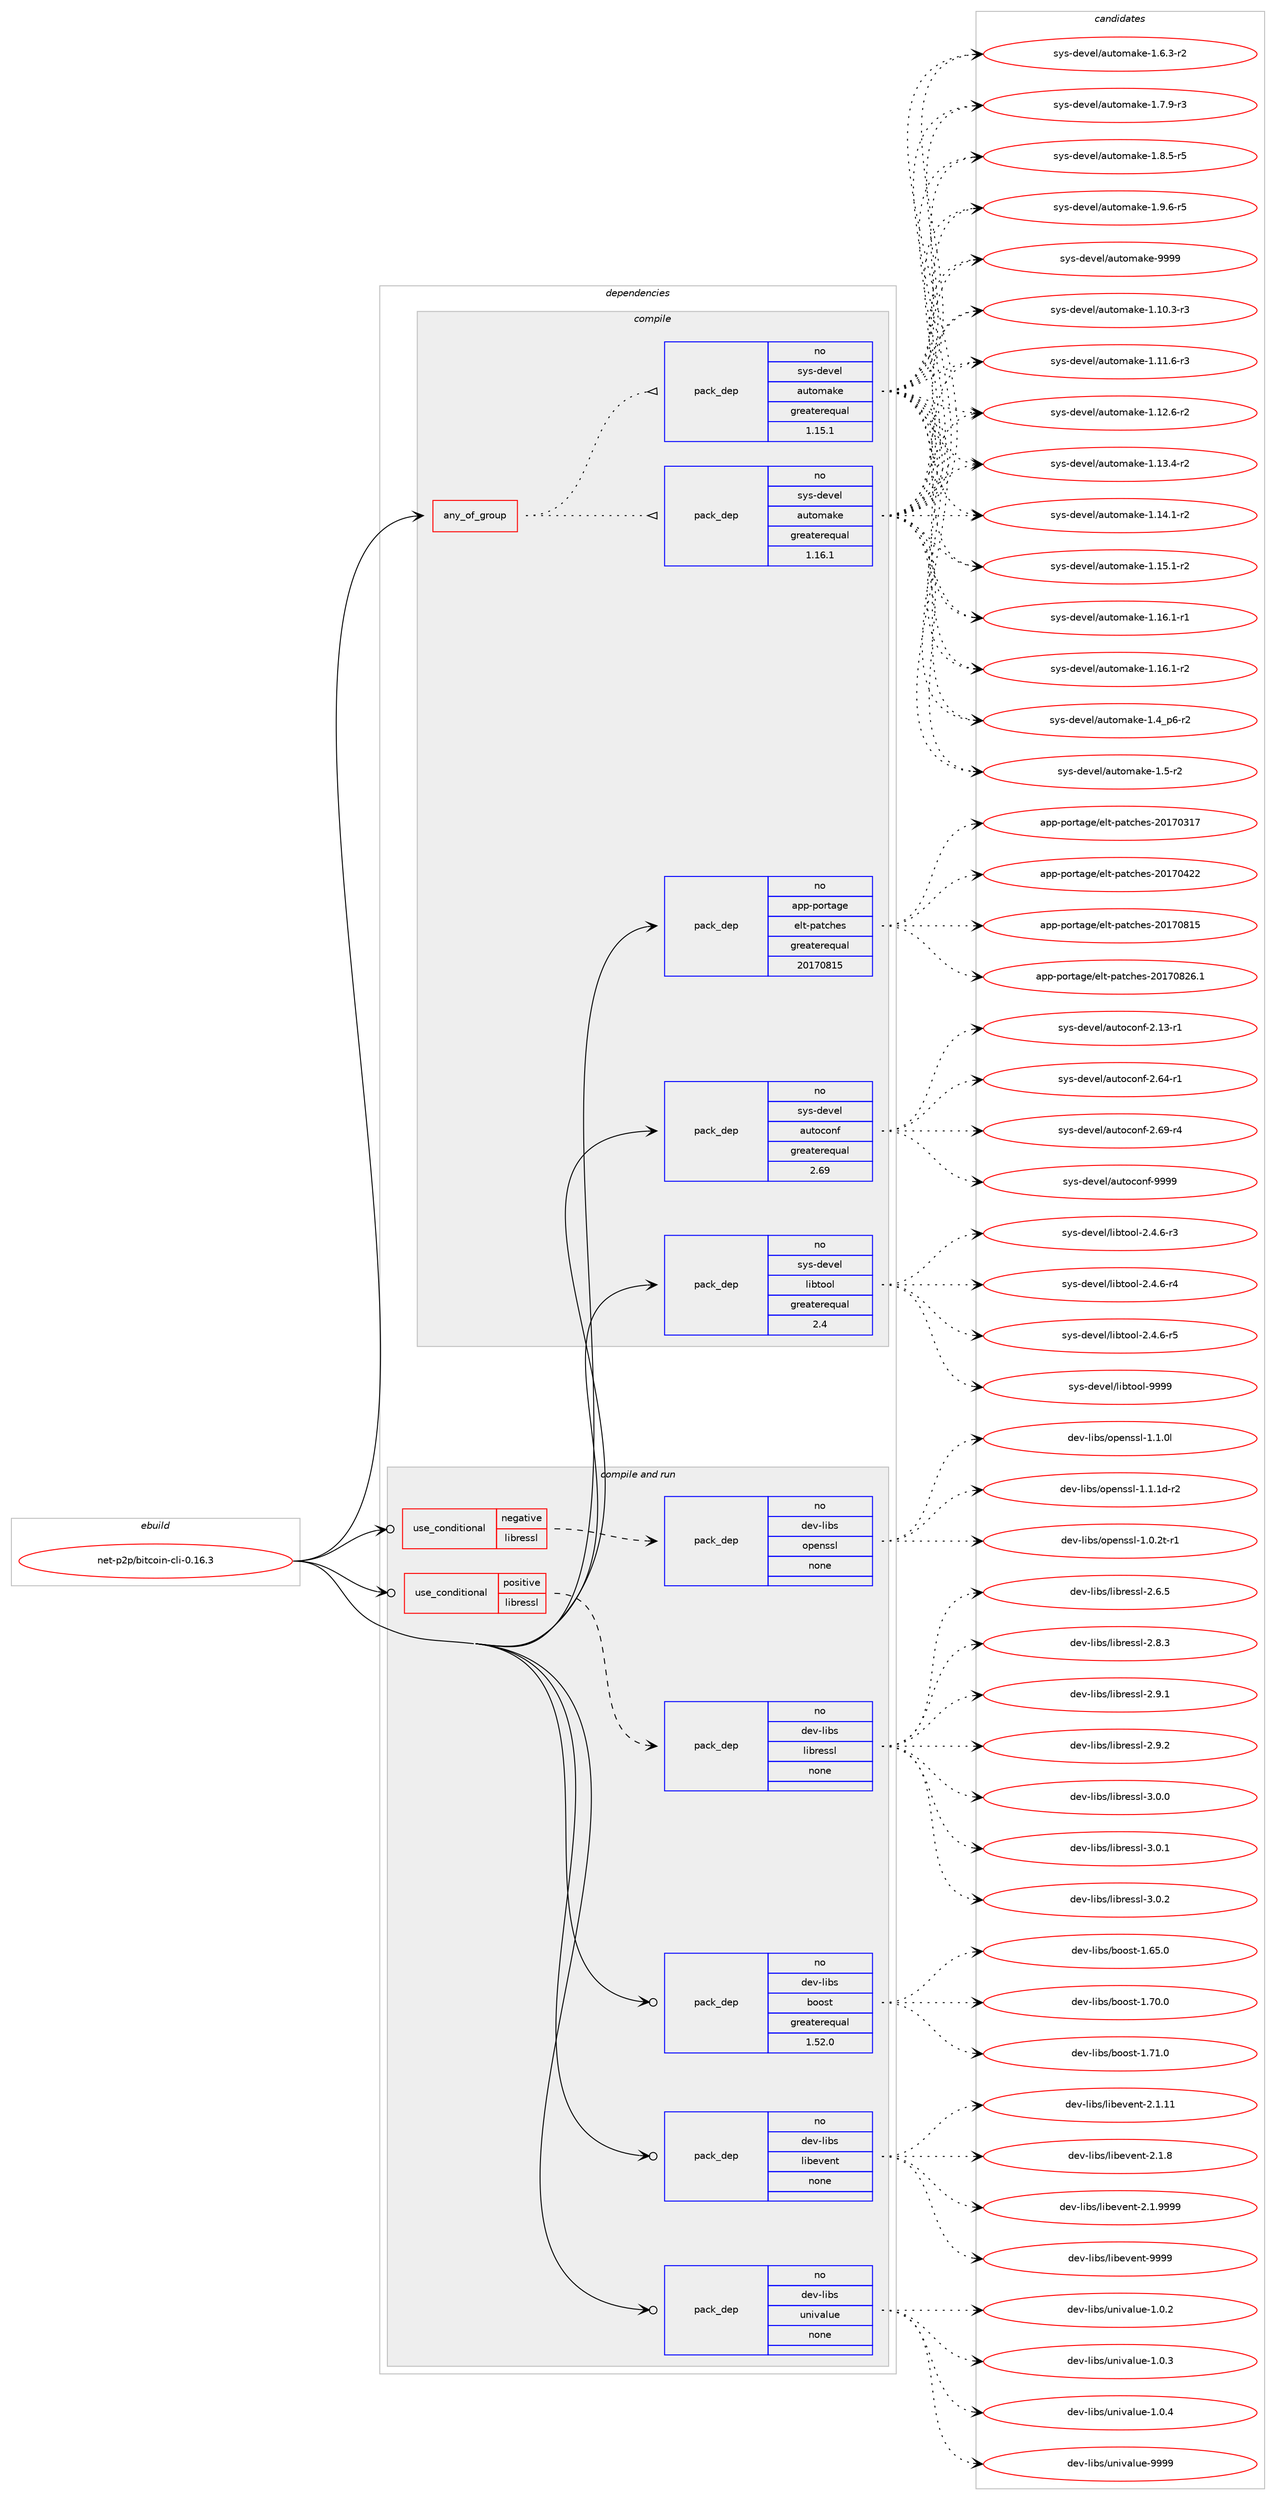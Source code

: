 digraph prolog {

# *************
# Graph options
# *************

newrank=true;
concentrate=true;
compound=true;
graph [rankdir=LR,fontname=Helvetica,fontsize=10,ranksep=1.5];#, ranksep=2.5, nodesep=0.2];
edge  [arrowhead=vee];
node  [fontname=Helvetica,fontsize=10];

# **********
# The ebuild
# **********

subgraph cluster_leftcol {
color=gray;
rank=same;
label=<<i>ebuild</i>>;
id [label="net-p2p/bitcoin-cli-0.16.3", color=red, width=4, href="../net-p2p/bitcoin-cli-0.16.3.svg"];
}

# ****************
# The dependencies
# ****************

subgraph cluster_midcol {
color=gray;
label=<<i>dependencies</i>>;
subgraph cluster_compile {
fillcolor="#eeeeee";
style=filled;
label=<<i>compile</i>>;
subgraph any14312 {
dependency839429 [label=<<TABLE BORDER="0" CELLBORDER="1" CELLSPACING="0" CELLPADDING="4"><TR><TD CELLPADDING="10">any_of_group</TD></TR></TABLE>>, shape=none, color=red];subgraph pack620011 {
dependency839430 [label=<<TABLE BORDER="0" CELLBORDER="1" CELLSPACING="0" CELLPADDING="4" WIDTH="220"><TR><TD ROWSPAN="6" CELLPADDING="30">pack_dep</TD></TR><TR><TD WIDTH="110">no</TD></TR><TR><TD>sys-devel</TD></TR><TR><TD>automake</TD></TR><TR><TD>greaterequal</TD></TR><TR><TD>1.16.1</TD></TR></TABLE>>, shape=none, color=blue];
}
dependency839429:e -> dependency839430:w [weight=20,style="dotted",arrowhead="oinv"];
subgraph pack620012 {
dependency839431 [label=<<TABLE BORDER="0" CELLBORDER="1" CELLSPACING="0" CELLPADDING="4" WIDTH="220"><TR><TD ROWSPAN="6" CELLPADDING="30">pack_dep</TD></TR><TR><TD WIDTH="110">no</TD></TR><TR><TD>sys-devel</TD></TR><TR><TD>automake</TD></TR><TR><TD>greaterequal</TD></TR><TR><TD>1.15.1</TD></TR></TABLE>>, shape=none, color=blue];
}
dependency839429:e -> dependency839431:w [weight=20,style="dotted",arrowhead="oinv"];
}
id:e -> dependency839429:w [weight=20,style="solid",arrowhead="vee"];
subgraph pack620013 {
dependency839432 [label=<<TABLE BORDER="0" CELLBORDER="1" CELLSPACING="0" CELLPADDING="4" WIDTH="220"><TR><TD ROWSPAN="6" CELLPADDING="30">pack_dep</TD></TR><TR><TD WIDTH="110">no</TD></TR><TR><TD>app-portage</TD></TR><TR><TD>elt-patches</TD></TR><TR><TD>greaterequal</TD></TR><TR><TD>20170815</TD></TR></TABLE>>, shape=none, color=blue];
}
id:e -> dependency839432:w [weight=20,style="solid",arrowhead="vee"];
subgraph pack620014 {
dependency839433 [label=<<TABLE BORDER="0" CELLBORDER="1" CELLSPACING="0" CELLPADDING="4" WIDTH="220"><TR><TD ROWSPAN="6" CELLPADDING="30">pack_dep</TD></TR><TR><TD WIDTH="110">no</TD></TR><TR><TD>sys-devel</TD></TR><TR><TD>autoconf</TD></TR><TR><TD>greaterequal</TD></TR><TR><TD>2.69</TD></TR></TABLE>>, shape=none, color=blue];
}
id:e -> dependency839433:w [weight=20,style="solid",arrowhead="vee"];
subgraph pack620015 {
dependency839434 [label=<<TABLE BORDER="0" CELLBORDER="1" CELLSPACING="0" CELLPADDING="4" WIDTH="220"><TR><TD ROWSPAN="6" CELLPADDING="30">pack_dep</TD></TR><TR><TD WIDTH="110">no</TD></TR><TR><TD>sys-devel</TD></TR><TR><TD>libtool</TD></TR><TR><TD>greaterequal</TD></TR><TR><TD>2.4</TD></TR></TABLE>>, shape=none, color=blue];
}
id:e -> dependency839434:w [weight=20,style="solid",arrowhead="vee"];
}
subgraph cluster_compileandrun {
fillcolor="#eeeeee";
style=filled;
label=<<i>compile and run</i>>;
subgraph cond204612 {
dependency839435 [label=<<TABLE BORDER="0" CELLBORDER="1" CELLSPACING="0" CELLPADDING="4"><TR><TD ROWSPAN="3" CELLPADDING="10">use_conditional</TD></TR><TR><TD>negative</TD></TR><TR><TD>libressl</TD></TR></TABLE>>, shape=none, color=red];
subgraph pack620016 {
dependency839436 [label=<<TABLE BORDER="0" CELLBORDER="1" CELLSPACING="0" CELLPADDING="4" WIDTH="220"><TR><TD ROWSPAN="6" CELLPADDING="30">pack_dep</TD></TR><TR><TD WIDTH="110">no</TD></TR><TR><TD>dev-libs</TD></TR><TR><TD>openssl</TD></TR><TR><TD>none</TD></TR><TR><TD></TD></TR></TABLE>>, shape=none, color=blue];
}
dependency839435:e -> dependency839436:w [weight=20,style="dashed",arrowhead="vee"];
}
id:e -> dependency839435:w [weight=20,style="solid",arrowhead="odotvee"];
subgraph cond204613 {
dependency839437 [label=<<TABLE BORDER="0" CELLBORDER="1" CELLSPACING="0" CELLPADDING="4"><TR><TD ROWSPAN="3" CELLPADDING="10">use_conditional</TD></TR><TR><TD>positive</TD></TR><TR><TD>libressl</TD></TR></TABLE>>, shape=none, color=red];
subgraph pack620017 {
dependency839438 [label=<<TABLE BORDER="0" CELLBORDER="1" CELLSPACING="0" CELLPADDING="4" WIDTH="220"><TR><TD ROWSPAN="6" CELLPADDING="30">pack_dep</TD></TR><TR><TD WIDTH="110">no</TD></TR><TR><TD>dev-libs</TD></TR><TR><TD>libressl</TD></TR><TR><TD>none</TD></TR><TR><TD></TD></TR></TABLE>>, shape=none, color=blue];
}
dependency839437:e -> dependency839438:w [weight=20,style="dashed",arrowhead="vee"];
}
id:e -> dependency839437:w [weight=20,style="solid",arrowhead="odotvee"];
subgraph pack620018 {
dependency839439 [label=<<TABLE BORDER="0" CELLBORDER="1" CELLSPACING="0" CELLPADDING="4" WIDTH="220"><TR><TD ROWSPAN="6" CELLPADDING="30">pack_dep</TD></TR><TR><TD WIDTH="110">no</TD></TR><TR><TD>dev-libs</TD></TR><TR><TD>boost</TD></TR><TR><TD>greaterequal</TD></TR><TR><TD>1.52.0</TD></TR></TABLE>>, shape=none, color=blue];
}
id:e -> dependency839439:w [weight=20,style="solid",arrowhead="odotvee"];
subgraph pack620019 {
dependency839440 [label=<<TABLE BORDER="0" CELLBORDER="1" CELLSPACING="0" CELLPADDING="4" WIDTH="220"><TR><TD ROWSPAN="6" CELLPADDING="30">pack_dep</TD></TR><TR><TD WIDTH="110">no</TD></TR><TR><TD>dev-libs</TD></TR><TR><TD>libevent</TD></TR><TR><TD>none</TD></TR><TR><TD></TD></TR></TABLE>>, shape=none, color=blue];
}
id:e -> dependency839440:w [weight=20,style="solid",arrowhead="odotvee"];
subgraph pack620020 {
dependency839441 [label=<<TABLE BORDER="0" CELLBORDER="1" CELLSPACING="0" CELLPADDING="4" WIDTH="220"><TR><TD ROWSPAN="6" CELLPADDING="30">pack_dep</TD></TR><TR><TD WIDTH="110">no</TD></TR><TR><TD>dev-libs</TD></TR><TR><TD>univalue</TD></TR><TR><TD>none</TD></TR><TR><TD></TD></TR></TABLE>>, shape=none, color=blue];
}
id:e -> dependency839441:w [weight=20,style="solid",arrowhead="odotvee"];
}
subgraph cluster_run {
fillcolor="#eeeeee";
style=filled;
label=<<i>run</i>>;
}
}

# **************
# The candidates
# **************

subgraph cluster_choices {
rank=same;
color=gray;
label=<<i>candidates</i>>;

subgraph choice620011 {
color=black;
nodesep=1;
choice11512111545100101118101108479711711611110997107101454946494846514511451 [label="sys-devel/automake-1.10.3-r3", color=red, width=4,href="../sys-devel/automake-1.10.3-r3.svg"];
choice11512111545100101118101108479711711611110997107101454946494946544511451 [label="sys-devel/automake-1.11.6-r3", color=red, width=4,href="../sys-devel/automake-1.11.6-r3.svg"];
choice11512111545100101118101108479711711611110997107101454946495046544511450 [label="sys-devel/automake-1.12.6-r2", color=red, width=4,href="../sys-devel/automake-1.12.6-r2.svg"];
choice11512111545100101118101108479711711611110997107101454946495146524511450 [label="sys-devel/automake-1.13.4-r2", color=red, width=4,href="../sys-devel/automake-1.13.4-r2.svg"];
choice11512111545100101118101108479711711611110997107101454946495246494511450 [label="sys-devel/automake-1.14.1-r2", color=red, width=4,href="../sys-devel/automake-1.14.1-r2.svg"];
choice11512111545100101118101108479711711611110997107101454946495346494511450 [label="sys-devel/automake-1.15.1-r2", color=red, width=4,href="../sys-devel/automake-1.15.1-r2.svg"];
choice11512111545100101118101108479711711611110997107101454946495446494511449 [label="sys-devel/automake-1.16.1-r1", color=red, width=4,href="../sys-devel/automake-1.16.1-r1.svg"];
choice11512111545100101118101108479711711611110997107101454946495446494511450 [label="sys-devel/automake-1.16.1-r2", color=red, width=4,href="../sys-devel/automake-1.16.1-r2.svg"];
choice115121115451001011181011084797117116111109971071014549465295112544511450 [label="sys-devel/automake-1.4_p6-r2", color=red, width=4,href="../sys-devel/automake-1.4_p6-r2.svg"];
choice11512111545100101118101108479711711611110997107101454946534511450 [label="sys-devel/automake-1.5-r2", color=red, width=4,href="../sys-devel/automake-1.5-r2.svg"];
choice115121115451001011181011084797117116111109971071014549465446514511450 [label="sys-devel/automake-1.6.3-r2", color=red, width=4,href="../sys-devel/automake-1.6.3-r2.svg"];
choice115121115451001011181011084797117116111109971071014549465546574511451 [label="sys-devel/automake-1.7.9-r3", color=red, width=4,href="../sys-devel/automake-1.7.9-r3.svg"];
choice115121115451001011181011084797117116111109971071014549465646534511453 [label="sys-devel/automake-1.8.5-r5", color=red, width=4,href="../sys-devel/automake-1.8.5-r5.svg"];
choice115121115451001011181011084797117116111109971071014549465746544511453 [label="sys-devel/automake-1.9.6-r5", color=red, width=4,href="../sys-devel/automake-1.9.6-r5.svg"];
choice115121115451001011181011084797117116111109971071014557575757 [label="sys-devel/automake-9999", color=red, width=4,href="../sys-devel/automake-9999.svg"];
dependency839430:e -> choice11512111545100101118101108479711711611110997107101454946494846514511451:w [style=dotted,weight="100"];
dependency839430:e -> choice11512111545100101118101108479711711611110997107101454946494946544511451:w [style=dotted,weight="100"];
dependency839430:e -> choice11512111545100101118101108479711711611110997107101454946495046544511450:w [style=dotted,weight="100"];
dependency839430:e -> choice11512111545100101118101108479711711611110997107101454946495146524511450:w [style=dotted,weight="100"];
dependency839430:e -> choice11512111545100101118101108479711711611110997107101454946495246494511450:w [style=dotted,weight="100"];
dependency839430:e -> choice11512111545100101118101108479711711611110997107101454946495346494511450:w [style=dotted,weight="100"];
dependency839430:e -> choice11512111545100101118101108479711711611110997107101454946495446494511449:w [style=dotted,weight="100"];
dependency839430:e -> choice11512111545100101118101108479711711611110997107101454946495446494511450:w [style=dotted,weight="100"];
dependency839430:e -> choice115121115451001011181011084797117116111109971071014549465295112544511450:w [style=dotted,weight="100"];
dependency839430:e -> choice11512111545100101118101108479711711611110997107101454946534511450:w [style=dotted,weight="100"];
dependency839430:e -> choice115121115451001011181011084797117116111109971071014549465446514511450:w [style=dotted,weight="100"];
dependency839430:e -> choice115121115451001011181011084797117116111109971071014549465546574511451:w [style=dotted,weight="100"];
dependency839430:e -> choice115121115451001011181011084797117116111109971071014549465646534511453:w [style=dotted,weight="100"];
dependency839430:e -> choice115121115451001011181011084797117116111109971071014549465746544511453:w [style=dotted,weight="100"];
dependency839430:e -> choice115121115451001011181011084797117116111109971071014557575757:w [style=dotted,weight="100"];
}
subgraph choice620012 {
color=black;
nodesep=1;
choice11512111545100101118101108479711711611110997107101454946494846514511451 [label="sys-devel/automake-1.10.3-r3", color=red, width=4,href="../sys-devel/automake-1.10.3-r3.svg"];
choice11512111545100101118101108479711711611110997107101454946494946544511451 [label="sys-devel/automake-1.11.6-r3", color=red, width=4,href="../sys-devel/automake-1.11.6-r3.svg"];
choice11512111545100101118101108479711711611110997107101454946495046544511450 [label="sys-devel/automake-1.12.6-r2", color=red, width=4,href="../sys-devel/automake-1.12.6-r2.svg"];
choice11512111545100101118101108479711711611110997107101454946495146524511450 [label="sys-devel/automake-1.13.4-r2", color=red, width=4,href="../sys-devel/automake-1.13.4-r2.svg"];
choice11512111545100101118101108479711711611110997107101454946495246494511450 [label="sys-devel/automake-1.14.1-r2", color=red, width=4,href="../sys-devel/automake-1.14.1-r2.svg"];
choice11512111545100101118101108479711711611110997107101454946495346494511450 [label="sys-devel/automake-1.15.1-r2", color=red, width=4,href="../sys-devel/automake-1.15.1-r2.svg"];
choice11512111545100101118101108479711711611110997107101454946495446494511449 [label="sys-devel/automake-1.16.1-r1", color=red, width=4,href="../sys-devel/automake-1.16.1-r1.svg"];
choice11512111545100101118101108479711711611110997107101454946495446494511450 [label="sys-devel/automake-1.16.1-r2", color=red, width=4,href="../sys-devel/automake-1.16.1-r2.svg"];
choice115121115451001011181011084797117116111109971071014549465295112544511450 [label="sys-devel/automake-1.4_p6-r2", color=red, width=4,href="../sys-devel/automake-1.4_p6-r2.svg"];
choice11512111545100101118101108479711711611110997107101454946534511450 [label="sys-devel/automake-1.5-r2", color=red, width=4,href="../sys-devel/automake-1.5-r2.svg"];
choice115121115451001011181011084797117116111109971071014549465446514511450 [label="sys-devel/automake-1.6.3-r2", color=red, width=4,href="../sys-devel/automake-1.6.3-r2.svg"];
choice115121115451001011181011084797117116111109971071014549465546574511451 [label="sys-devel/automake-1.7.9-r3", color=red, width=4,href="../sys-devel/automake-1.7.9-r3.svg"];
choice115121115451001011181011084797117116111109971071014549465646534511453 [label="sys-devel/automake-1.8.5-r5", color=red, width=4,href="../sys-devel/automake-1.8.5-r5.svg"];
choice115121115451001011181011084797117116111109971071014549465746544511453 [label="sys-devel/automake-1.9.6-r5", color=red, width=4,href="../sys-devel/automake-1.9.6-r5.svg"];
choice115121115451001011181011084797117116111109971071014557575757 [label="sys-devel/automake-9999", color=red, width=4,href="../sys-devel/automake-9999.svg"];
dependency839431:e -> choice11512111545100101118101108479711711611110997107101454946494846514511451:w [style=dotted,weight="100"];
dependency839431:e -> choice11512111545100101118101108479711711611110997107101454946494946544511451:w [style=dotted,weight="100"];
dependency839431:e -> choice11512111545100101118101108479711711611110997107101454946495046544511450:w [style=dotted,weight="100"];
dependency839431:e -> choice11512111545100101118101108479711711611110997107101454946495146524511450:w [style=dotted,weight="100"];
dependency839431:e -> choice11512111545100101118101108479711711611110997107101454946495246494511450:w [style=dotted,weight="100"];
dependency839431:e -> choice11512111545100101118101108479711711611110997107101454946495346494511450:w [style=dotted,weight="100"];
dependency839431:e -> choice11512111545100101118101108479711711611110997107101454946495446494511449:w [style=dotted,weight="100"];
dependency839431:e -> choice11512111545100101118101108479711711611110997107101454946495446494511450:w [style=dotted,weight="100"];
dependency839431:e -> choice115121115451001011181011084797117116111109971071014549465295112544511450:w [style=dotted,weight="100"];
dependency839431:e -> choice11512111545100101118101108479711711611110997107101454946534511450:w [style=dotted,weight="100"];
dependency839431:e -> choice115121115451001011181011084797117116111109971071014549465446514511450:w [style=dotted,weight="100"];
dependency839431:e -> choice115121115451001011181011084797117116111109971071014549465546574511451:w [style=dotted,weight="100"];
dependency839431:e -> choice115121115451001011181011084797117116111109971071014549465646534511453:w [style=dotted,weight="100"];
dependency839431:e -> choice115121115451001011181011084797117116111109971071014549465746544511453:w [style=dotted,weight="100"];
dependency839431:e -> choice115121115451001011181011084797117116111109971071014557575757:w [style=dotted,weight="100"];
}
subgraph choice620013 {
color=black;
nodesep=1;
choice97112112451121111141169710310147101108116451129711699104101115455048495548514955 [label="app-portage/elt-patches-20170317", color=red, width=4,href="../app-portage/elt-patches-20170317.svg"];
choice97112112451121111141169710310147101108116451129711699104101115455048495548525050 [label="app-portage/elt-patches-20170422", color=red, width=4,href="../app-portage/elt-patches-20170422.svg"];
choice97112112451121111141169710310147101108116451129711699104101115455048495548564953 [label="app-portage/elt-patches-20170815", color=red, width=4,href="../app-portage/elt-patches-20170815.svg"];
choice971121124511211111411697103101471011081164511297116991041011154550484955485650544649 [label="app-portage/elt-patches-20170826.1", color=red, width=4,href="../app-portage/elt-patches-20170826.1.svg"];
dependency839432:e -> choice97112112451121111141169710310147101108116451129711699104101115455048495548514955:w [style=dotted,weight="100"];
dependency839432:e -> choice97112112451121111141169710310147101108116451129711699104101115455048495548525050:w [style=dotted,weight="100"];
dependency839432:e -> choice97112112451121111141169710310147101108116451129711699104101115455048495548564953:w [style=dotted,weight="100"];
dependency839432:e -> choice971121124511211111411697103101471011081164511297116991041011154550484955485650544649:w [style=dotted,weight="100"];
}
subgraph choice620014 {
color=black;
nodesep=1;
choice1151211154510010111810110847971171161119911111010245504649514511449 [label="sys-devel/autoconf-2.13-r1", color=red, width=4,href="../sys-devel/autoconf-2.13-r1.svg"];
choice1151211154510010111810110847971171161119911111010245504654524511449 [label="sys-devel/autoconf-2.64-r1", color=red, width=4,href="../sys-devel/autoconf-2.64-r1.svg"];
choice1151211154510010111810110847971171161119911111010245504654574511452 [label="sys-devel/autoconf-2.69-r4", color=red, width=4,href="../sys-devel/autoconf-2.69-r4.svg"];
choice115121115451001011181011084797117116111991111101024557575757 [label="sys-devel/autoconf-9999", color=red, width=4,href="../sys-devel/autoconf-9999.svg"];
dependency839433:e -> choice1151211154510010111810110847971171161119911111010245504649514511449:w [style=dotted,weight="100"];
dependency839433:e -> choice1151211154510010111810110847971171161119911111010245504654524511449:w [style=dotted,weight="100"];
dependency839433:e -> choice1151211154510010111810110847971171161119911111010245504654574511452:w [style=dotted,weight="100"];
dependency839433:e -> choice115121115451001011181011084797117116111991111101024557575757:w [style=dotted,weight="100"];
}
subgraph choice620015 {
color=black;
nodesep=1;
choice1151211154510010111810110847108105981161111111084550465246544511451 [label="sys-devel/libtool-2.4.6-r3", color=red, width=4,href="../sys-devel/libtool-2.4.6-r3.svg"];
choice1151211154510010111810110847108105981161111111084550465246544511452 [label="sys-devel/libtool-2.4.6-r4", color=red, width=4,href="../sys-devel/libtool-2.4.6-r4.svg"];
choice1151211154510010111810110847108105981161111111084550465246544511453 [label="sys-devel/libtool-2.4.6-r5", color=red, width=4,href="../sys-devel/libtool-2.4.6-r5.svg"];
choice1151211154510010111810110847108105981161111111084557575757 [label="sys-devel/libtool-9999", color=red, width=4,href="../sys-devel/libtool-9999.svg"];
dependency839434:e -> choice1151211154510010111810110847108105981161111111084550465246544511451:w [style=dotted,weight="100"];
dependency839434:e -> choice1151211154510010111810110847108105981161111111084550465246544511452:w [style=dotted,weight="100"];
dependency839434:e -> choice1151211154510010111810110847108105981161111111084550465246544511453:w [style=dotted,weight="100"];
dependency839434:e -> choice1151211154510010111810110847108105981161111111084557575757:w [style=dotted,weight="100"];
}
subgraph choice620016 {
color=black;
nodesep=1;
choice1001011184510810598115471111121011101151151084549464846501164511449 [label="dev-libs/openssl-1.0.2t-r1", color=red, width=4,href="../dev-libs/openssl-1.0.2t-r1.svg"];
choice100101118451081059811547111112101110115115108454946494648108 [label="dev-libs/openssl-1.1.0l", color=red, width=4,href="../dev-libs/openssl-1.1.0l.svg"];
choice1001011184510810598115471111121011101151151084549464946491004511450 [label="dev-libs/openssl-1.1.1d-r2", color=red, width=4,href="../dev-libs/openssl-1.1.1d-r2.svg"];
dependency839436:e -> choice1001011184510810598115471111121011101151151084549464846501164511449:w [style=dotted,weight="100"];
dependency839436:e -> choice100101118451081059811547111112101110115115108454946494648108:w [style=dotted,weight="100"];
dependency839436:e -> choice1001011184510810598115471111121011101151151084549464946491004511450:w [style=dotted,weight="100"];
}
subgraph choice620017 {
color=black;
nodesep=1;
choice10010111845108105981154710810598114101115115108455046544653 [label="dev-libs/libressl-2.6.5", color=red, width=4,href="../dev-libs/libressl-2.6.5.svg"];
choice10010111845108105981154710810598114101115115108455046564651 [label="dev-libs/libressl-2.8.3", color=red, width=4,href="../dev-libs/libressl-2.8.3.svg"];
choice10010111845108105981154710810598114101115115108455046574649 [label="dev-libs/libressl-2.9.1", color=red, width=4,href="../dev-libs/libressl-2.9.1.svg"];
choice10010111845108105981154710810598114101115115108455046574650 [label="dev-libs/libressl-2.9.2", color=red, width=4,href="../dev-libs/libressl-2.9.2.svg"];
choice10010111845108105981154710810598114101115115108455146484648 [label="dev-libs/libressl-3.0.0", color=red, width=4,href="../dev-libs/libressl-3.0.0.svg"];
choice10010111845108105981154710810598114101115115108455146484649 [label="dev-libs/libressl-3.0.1", color=red, width=4,href="../dev-libs/libressl-3.0.1.svg"];
choice10010111845108105981154710810598114101115115108455146484650 [label="dev-libs/libressl-3.0.2", color=red, width=4,href="../dev-libs/libressl-3.0.2.svg"];
dependency839438:e -> choice10010111845108105981154710810598114101115115108455046544653:w [style=dotted,weight="100"];
dependency839438:e -> choice10010111845108105981154710810598114101115115108455046564651:w [style=dotted,weight="100"];
dependency839438:e -> choice10010111845108105981154710810598114101115115108455046574649:w [style=dotted,weight="100"];
dependency839438:e -> choice10010111845108105981154710810598114101115115108455046574650:w [style=dotted,weight="100"];
dependency839438:e -> choice10010111845108105981154710810598114101115115108455146484648:w [style=dotted,weight="100"];
dependency839438:e -> choice10010111845108105981154710810598114101115115108455146484649:w [style=dotted,weight="100"];
dependency839438:e -> choice10010111845108105981154710810598114101115115108455146484650:w [style=dotted,weight="100"];
}
subgraph choice620018 {
color=black;
nodesep=1;
choice1001011184510810598115479811111111511645494654534648 [label="dev-libs/boost-1.65.0", color=red, width=4,href="../dev-libs/boost-1.65.0.svg"];
choice1001011184510810598115479811111111511645494655484648 [label="dev-libs/boost-1.70.0", color=red, width=4,href="../dev-libs/boost-1.70.0.svg"];
choice1001011184510810598115479811111111511645494655494648 [label="dev-libs/boost-1.71.0", color=red, width=4,href="../dev-libs/boost-1.71.0.svg"];
dependency839439:e -> choice1001011184510810598115479811111111511645494654534648:w [style=dotted,weight="100"];
dependency839439:e -> choice1001011184510810598115479811111111511645494655484648:w [style=dotted,weight="100"];
dependency839439:e -> choice1001011184510810598115479811111111511645494655494648:w [style=dotted,weight="100"];
}
subgraph choice620019 {
color=black;
nodesep=1;
choice1001011184510810598115471081059810111810111011645504649464949 [label="dev-libs/libevent-2.1.11", color=red, width=4,href="../dev-libs/libevent-2.1.11.svg"];
choice10010111845108105981154710810598101118101110116455046494656 [label="dev-libs/libevent-2.1.8", color=red, width=4,href="../dev-libs/libevent-2.1.8.svg"];
choice10010111845108105981154710810598101118101110116455046494657575757 [label="dev-libs/libevent-2.1.9999", color=red, width=4,href="../dev-libs/libevent-2.1.9999.svg"];
choice100101118451081059811547108105981011181011101164557575757 [label="dev-libs/libevent-9999", color=red, width=4,href="../dev-libs/libevent-9999.svg"];
dependency839440:e -> choice1001011184510810598115471081059810111810111011645504649464949:w [style=dotted,weight="100"];
dependency839440:e -> choice10010111845108105981154710810598101118101110116455046494656:w [style=dotted,weight="100"];
dependency839440:e -> choice10010111845108105981154710810598101118101110116455046494657575757:w [style=dotted,weight="100"];
dependency839440:e -> choice100101118451081059811547108105981011181011101164557575757:w [style=dotted,weight="100"];
}
subgraph choice620020 {
color=black;
nodesep=1;
choice10010111845108105981154711711010511897108117101454946484650 [label="dev-libs/univalue-1.0.2", color=red, width=4,href="../dev-libs/univalue-1.0.2.svg"];
choice10010111845108105981154711711010511897108117101454946484651 [label="dev-libs/univalue-1.0.3", color=red, width=4,href="../dev-libs/univalue-1.0.3.svg"];
choice10010111845108105981154711711010511897108117101454946484652 [label="dev-libs/univalue-1.0.4", color=red, width=4,href="../dev-libs/univalue-1.0.4.svg"];
choice100101118451081059811547117110105118971081171014557575757 [label="dev-libs/univalue-9999", color=red, width=4,href="../dev-libs/univalue-9999.svg"];
dependency839441:e -> choice10010111845108105981154711711010511897108117101454946484650:w [style=dotted,weight="100"];
dependency839441:e -> choice10010111845108105981154711711010511897108117101454946484651:w [style=dotted,weight="100"];
dependency839441:e -> choice10010111845108105981154711711010511897108117101454946484652:w [style=dotted,weight="100"];
dependency839441:e -> choice100101118451081059811547117110105118971081171014557575757:w [style=dotted,weight="100"];
}
}

}
